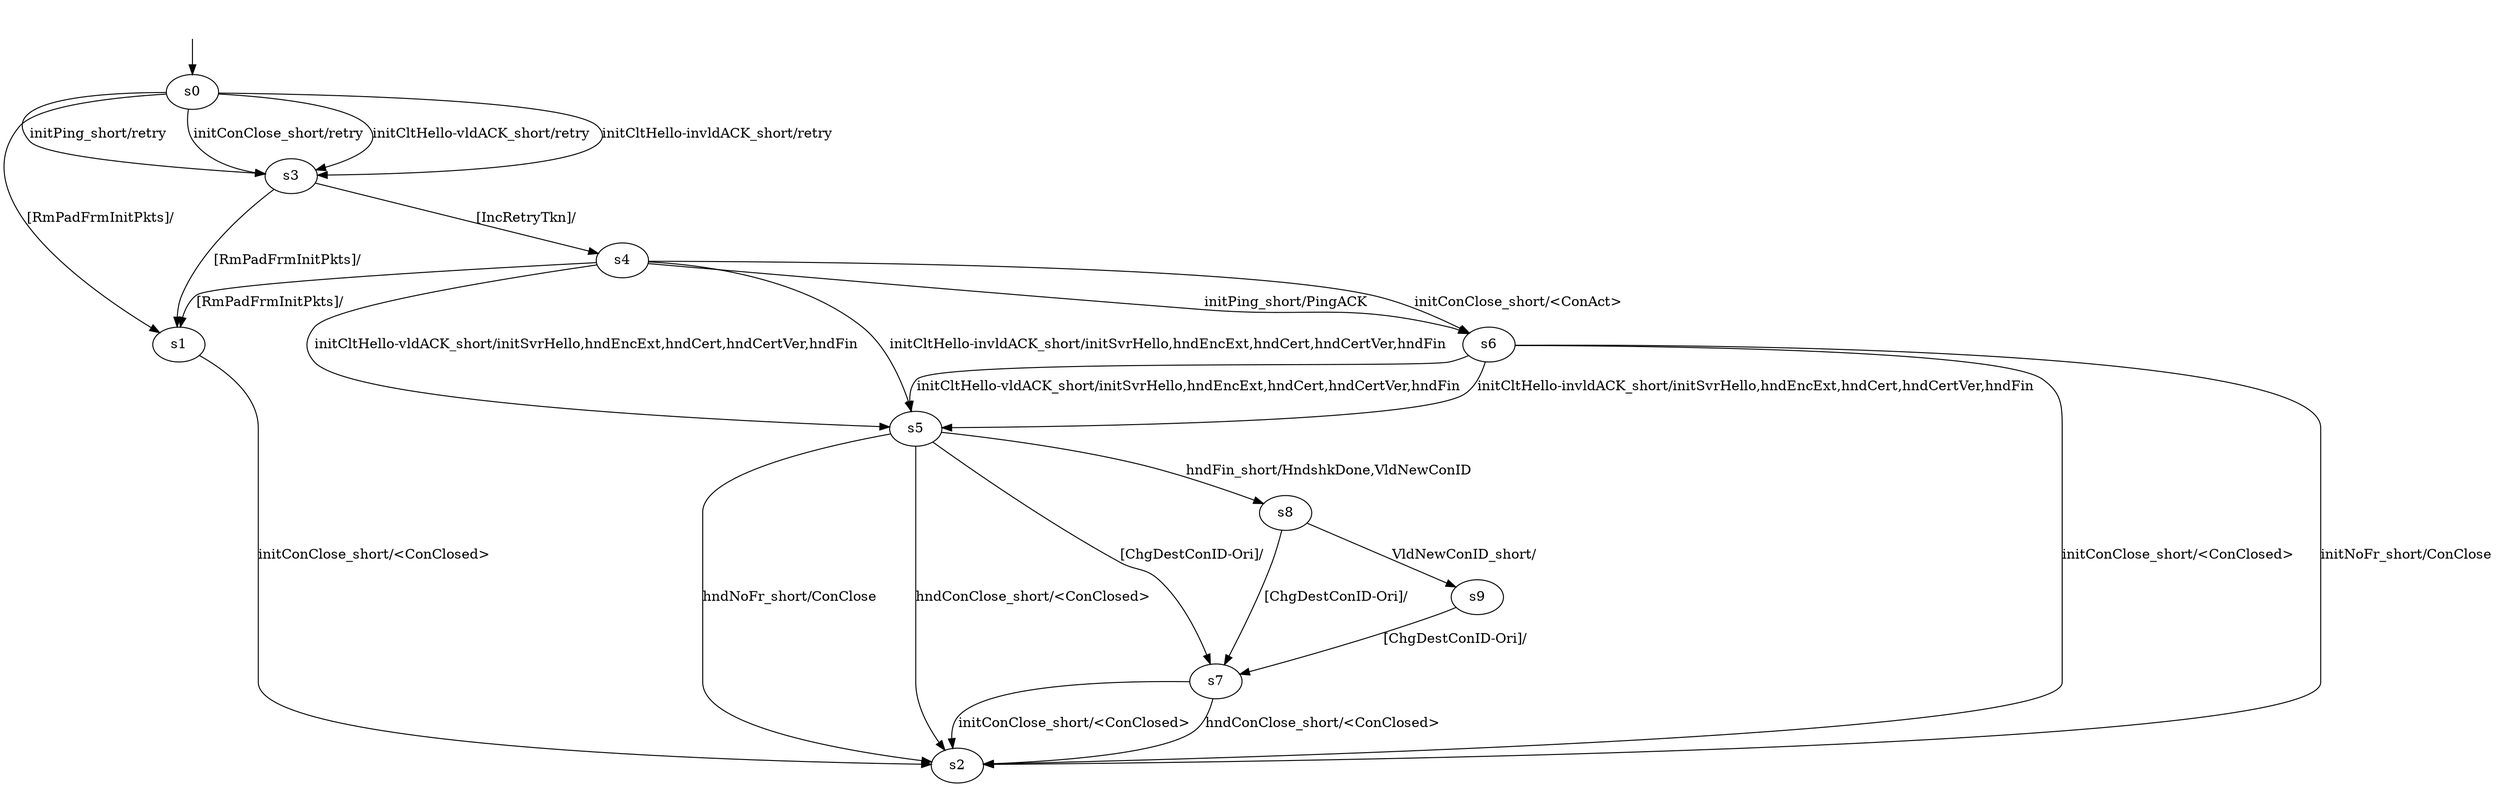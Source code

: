 digraph "../results/aioModels/aio-BWR-sCS-0/learnedModel" {
s0 [label=s0];
s1 [label=s1];
s2 [label=s2];
s3 [label=s3];
s4 [label=s4];
s5 [label=s5];
s6 [label=s6];
s7 [label=s7];
s8 [label=s8];
s9 [label=s9];
s0 -> s3  [label="initPing_short/retry "];
s0 -> s3  [label="initConClose_short/retry "];
s0 -> s3  [label="initCltHello-vldACK_short/retry "];
s0 -> s3  [label="initCltHello-invldACK_short/retry "];
s0 -> s1  [label="[RmPadFrmInitPkts]/ "];
s1 -> s2  [label="initConClose_short/<ConClosed> "];
s3 -> s4  [label="[IncRetryTkn]/ "];
s3 -> s1  [label="[RmPadFrmInitPkts]/ "];
s4 -> s6  [label="initPing_short/PingACK "];
s4 -> s6  [label="initConClose_short/<ConAct> "];
s4 -> s5  [label="initCltHello-vldACK_short/initSvrHello,hndEncExt,hndCert,hndCertVer,hndFin "];
s4 -> s5  [label="initCltHello-invldACK_short/initSvrHello,hndEncExt,hndCert,hndCertVer,hndFin "];
s4 -> s1  [label="[RmPadFrmInitPkts]/ "];
s5 -> s8  [label="hndFin_short/HndshkDone,VldNewConID "];
s5 -> s2  [label="hndNoFr_short/ConClose "];
s5 -> s2  [label="hndConClose_short/<ConClosed> "];
s5 -> s7  [label="[ChgDestConID-Ori]/ "];
s6 -> s2  [label="initConClose_short/<ConClosed> "];
s6 -> s5  [label="initCltHello-vldACK_short/initSvrHello,hndEncExt,hndCert,hndCertVer,hndFin "];
s6 -> s5  [label="initCltHello-invldACK_short/initSvrHello,hndEncExt,hndCert,hndCertVer,hndFin "];
s6 -> s2  [label="initNoFr_short/ConClose "];
s7 -> s2  [label="initConClose_short/<ConClosed> "];
s7 -> s2  [label="hndConClose_short/<ConClosed> "];
s8 -> s9  [label="VldNewConID_short/ "];
s8 -> s7  [label="[ChgDestConID-Ori]/ "];
s9 -> s7  [label="[ChgDestConID-Ori]/ "];
__start0 [label="", shape=none];
__start0 -> s0  [label=""];
}
